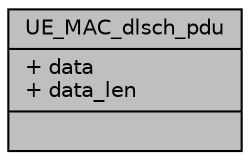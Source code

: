 digraph "UE_MAC_dlsch_pdu"
{
 // LATEX_PDF_SIZE
  edge [fontname="Helvetica",fontsize="10",labelfontname="Helvetica",labelfontsize="10"];
  node [fontname="Helvetica",fontsize="10",shape=record];
  Node1 [label="{UE_MAC_dlsch_pdu\n|+ data\l+ data_len\l|}",height=0.2,width=0.4,color="black", fillcolor="grey75", style="filled", fontcolor="black",tooltip=" "];
}
